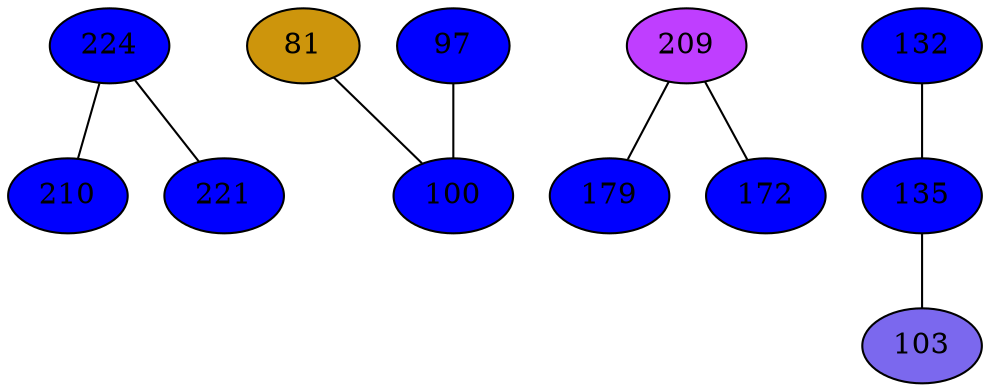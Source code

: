 strict graph {
224[label="224" style=filled fillcolor="blue1"];
224 -- 210
224 -- 221
81[label="81" style=filled fillcolor="darkgoldenrod3"];
81 -- 100
97[label="97" style=filled fillcolor="blue1"];
97 -- 100
209[label="209" style=filled fillcolor="darkorchid1"];
209 -- 179
209 -- 172
210[label="210" style=filled fillcolor="blue1"];
210 -- 224
179[label="179" style=filled fillcolor="blue1"];
179 -- 209
100[label="100" style=filled fillcolor="blue1"];
100 -- 81
100 -- 97
132[label="132" style=filled fillcolor="blue1"];
132 -- 135
135[label="135" style=filled fillcolor="blue1"];
135 -- 132
135 -- 103
103[label="103" style=filled fillcolor="mediumslateblue"];
103 -- 135
172[label="172" style=filled fillcolor="blue1"];
172 -- 209
221[label="221" style=filled fillcolor="blue1"];
221 -- 224
}